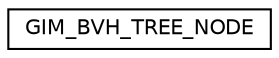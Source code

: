 digraph "Graphical Class Hierarchy"
{
  edge [fontname="Helvetica",fontsize="10",labelfontname="Helvetica",labelfontsize="10"];
  node [fontname="Helvetica",fontsize="10",shape=record];
  rankdir="LR";
  Node1 [label="GIM_BVH_TREE_NODE",height=0.2,width=0.4,color="black", fillcolor="white", style="filled",URL="$class_g_i_m___b_v_h___t_r_e_e___n_o_d_e.html",tooltip="Node Structure for trees. "];
}
